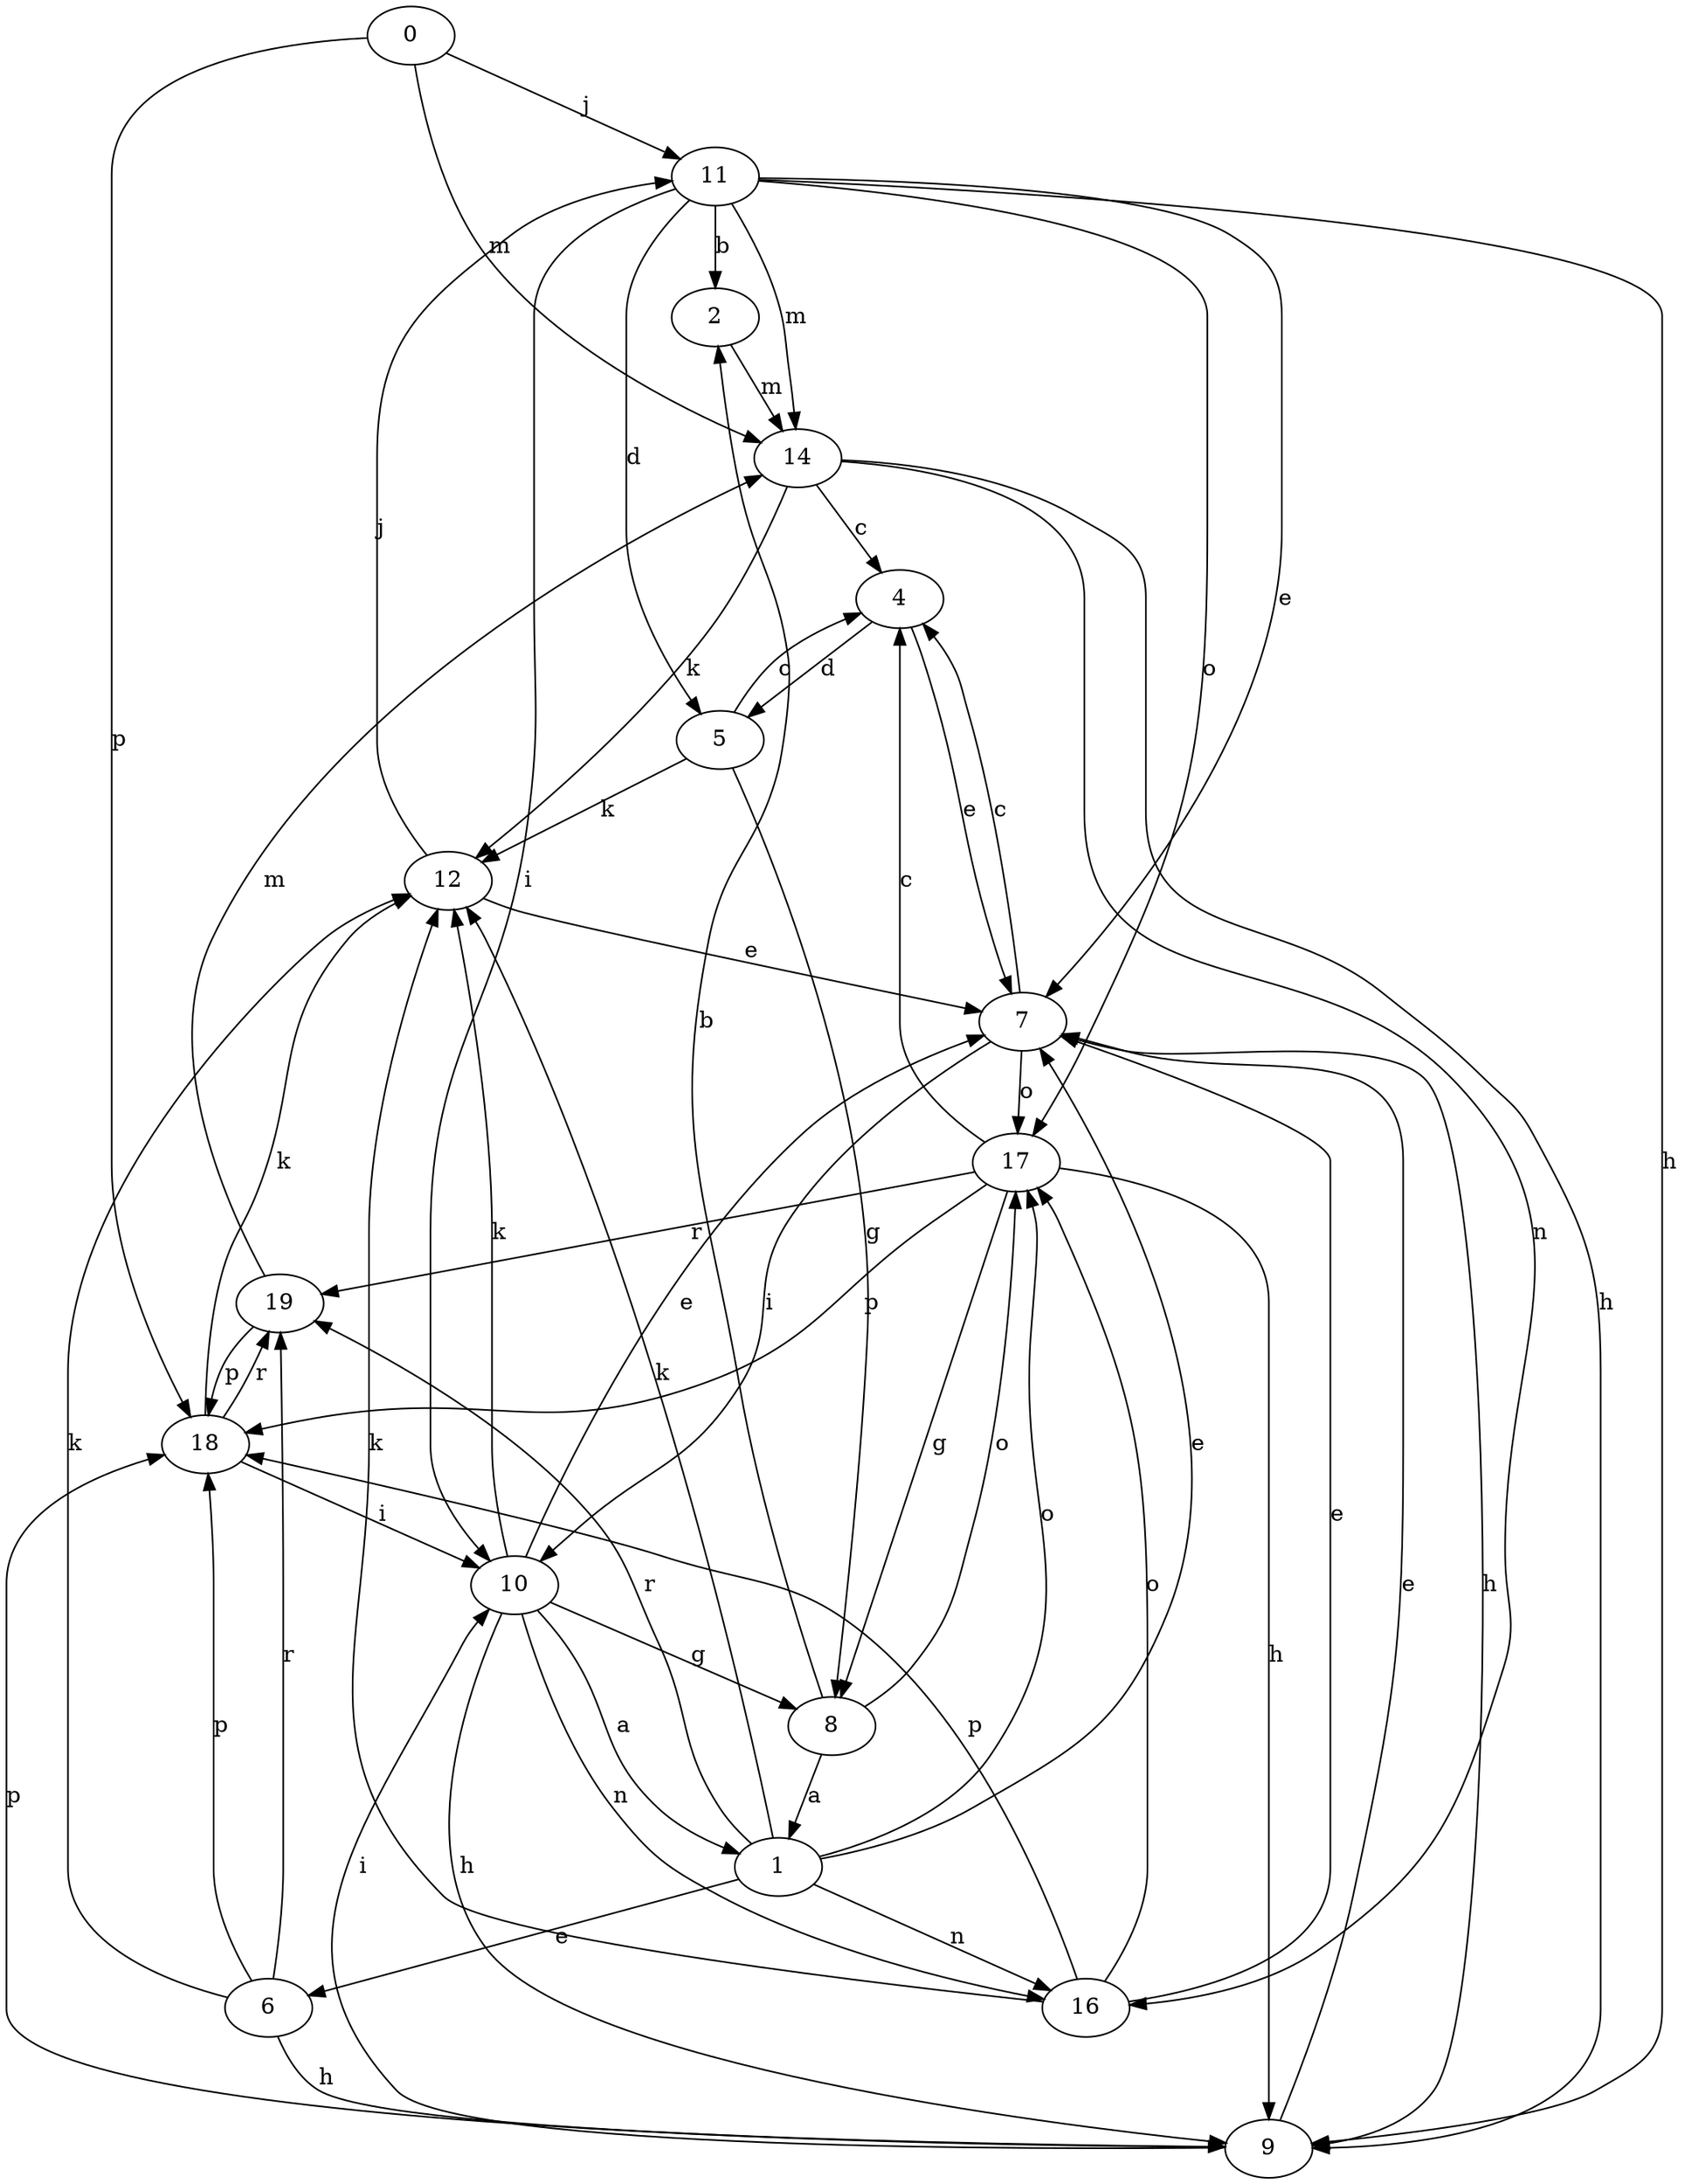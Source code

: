 strict digraph  {
0;
1;
2;
4;
5;
6;
7;
8;
9;
10;
11;
12;
14;
16;
17;
18;
19;
0 -> 11  [label=j];
0 -> 14  [label=m];
0 -> 18  [label=p];
1 -> 6  [label=e];
1 -> 7  [label=e];
1 -> 12  [label=k];
1 -> 16  [label=n];
1 -> 17  [label=o];
1 -> 19  [label=r];
2 -> 14  [label=m];
4 -> 5  [label=d];
4 -> 7  [label=e];
5 -> 4  [label=c];
5 -> 8  [label=g];
5 -> 12  [label=k];
6 -> 9  [label=h];
6 -> 12  [label=k];
6 -> 18  [label=p];
6 -> 19  [label=r];
7 -> 4  [label=c];
7 -> 9  [label=h];
7 -> 10  [label=i];
7 -> 17  [label=o];
8 -> 1  [label=a];
8 -> 2  [label=b];
8 -> 17  [label=o];
9 -> 7  [label=e];
9 -> 10  [label=i];
9 -> 18  [label=p];
10 -> 1  [label=a];
10 -> 7  [label=e];
10 -> 8  [label=g];
10 -> 9  [label=h];
10 -> 12  [label=k];
10 -> 16  [label=n];
11 -> 2  [label=b];
11 -> 5  [label=d];
11 -> 7  [label=e];
11 -> 9  [label=h];
11 -> 10  [label=i];
11 -> 14  [label=m];
11 -> 17  [label=o];
12 -> 7  [label=e];
12 -> 11  [label=j];
14 -> 4  [label=c];
14 -> 9  [label=h];
14 -> 12  [label=k];
14 -> 16  [label=n];
16 -> 7  [label=e];
16 -> 12  [label=k];
16 -> 17  [label=o];
16 -> 18  [label=p];
17 -> 4  [label=c];
17 -> 8  [label=g];
17 -> 9  [label=h];
17 -> 18  [label=p];
17 -> 19  [label=r];
18 -> 10  [label=i];
18 -> 12  [label=k];
18 -> 19  [label=r];
19 -> 14  [label=m];
19 -> 18  [label=p];
}
